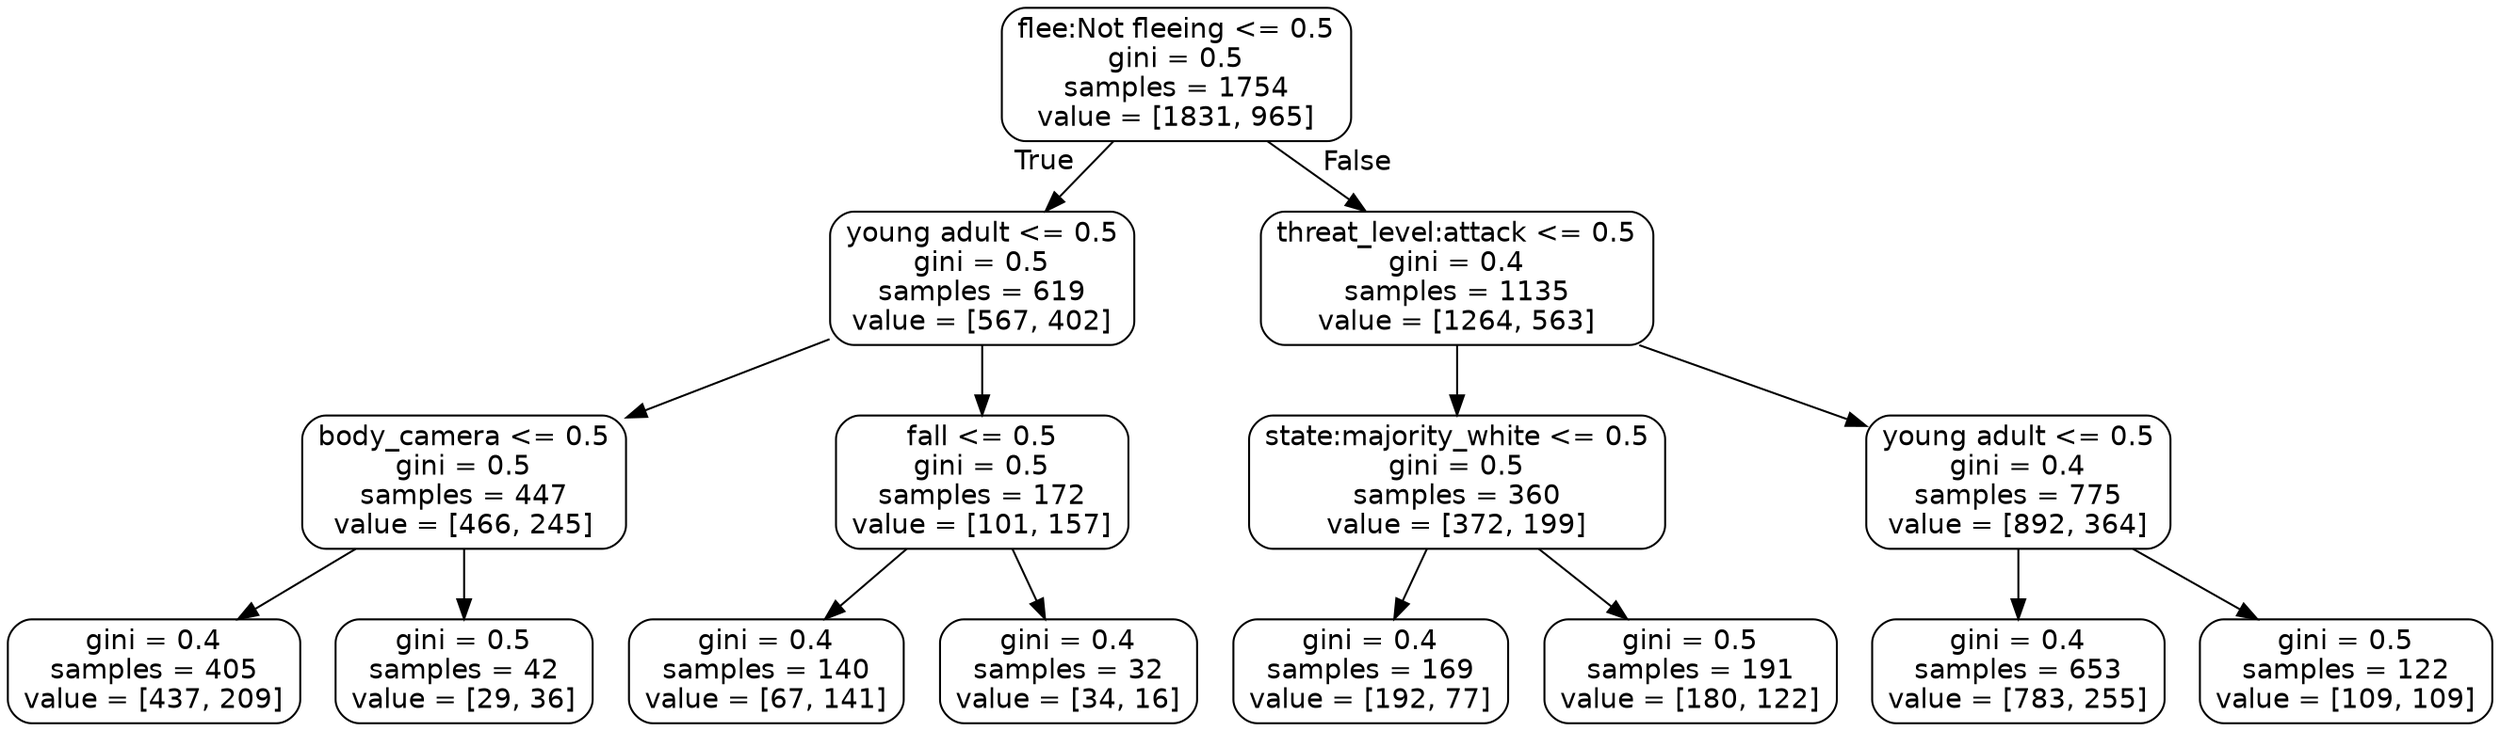 digraph Tree {
node [shape=box, style="rounded", color="black", fontname=helvetica] ;
edge [fontname=helvetica] ;
0 [label="flee:Not fleeing <= 0.5\ngini = 0.5\nsamples = 1754\nvalue = [1831, 965]"] ;
1 [label="young adult <= 0.5\ngini = 0.5\nsamples = 619\nvalue = [567, 402]"] ;
0 -> 1 [labeldistance=2.5, labelangle=45, headlabel="True"] ;
2 [label="body_camera <= 0.5\ngini = 0.5\nsamples = 447\nvalue = [466, 245]"] ;
1 -> 2 ;
3 [label="gini = 0.4\nsamples = 405\nvalue = [437, 209]"] ;
2 -> 3 ;
4 [label="gini = 0.5\nsamples = 42\nvalue = [29, 36]"] ;
2 -> 4 ;
5 [label="fall <= 0.5\ngini = 0.5\nsamples = 172\nvalue = [101, 157]"] ;
1 -> 5 ;
6 [label="gini = 0.4\nsamples = 140\nvalue = [67, 141]"] ;
5 -> 6 ;
7 [label="gini = 0.4\nsamples = 32\nvalue = [34, 16]"] ;
5 -> 7 ;
8 [label="threat_level:attack <= 0.5\ngini = 0.4\nsamples = 1135\nvalue = [1264, 563]"] ;
0 -> 8 [labeldistance=2.5, labelangle=-45, headlabel="False"] ;
9 [label="state:majority_white <= 0.5\ngini = 0.5\nsamples = 360\nvalue = [372, 199]"] ;
8 -> 9 ;
10 [label="gini = 0.4\nsamples = 169\nvalue = [192, 77]"] ;
9 -> 10 ;
11 [label="gini = 0.5\nsamples = 191\nvalue = [180, 122]"] ;
9 -> 11 ;
12 [label="young adult <= 0.5\ngini = 0.4\nsamples = 775\nvalue = [892, 364]"] ;
8 -> 12 ;
13 [label="gini = 0.4\nsamples = 653\nvalue = [783, 255]"] ;
12 -> 13 ;
14 [label="gini = 0.5\nsamples = 122\nvalue = [109, 109]"] ;
12 -> 14 ;
}